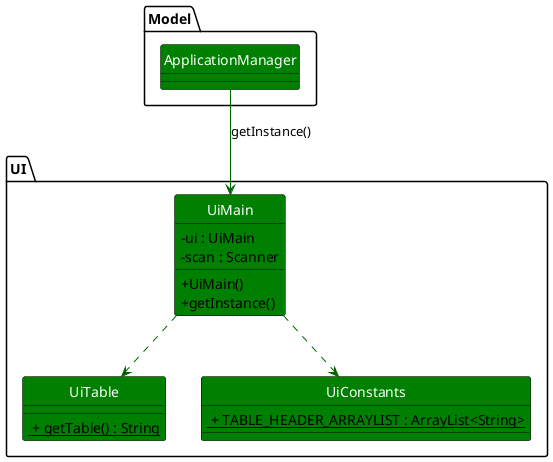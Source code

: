 @startuml

skinparam ClassAttributeIconSize 0
skinparam classBackgroundColor green
skinparam classBorderColor black
skinparam classArrowColor darkgreen
skinparam classFontColor white
hide circle

package Model {
    class ApplicationManager
}

package UI as UiPackage {
    class UiMain {
        - ui : UiMain
        - scan : Scanner

        + UiMain()
        + getInstance()
    }
    class UiTable {
        <u> + getTable() : String
    }
    class UiConstants {
        <u> + TABLE_HEADER_ARRAYLIST : ArrayList<String>
    }
}

ApplicationManager << (X,#FFFFFF) >>
ApplicationManager --> UiMain : getInstance()

UiMain ..> UiTable
UiMain ..> UiConstants

@enduml

